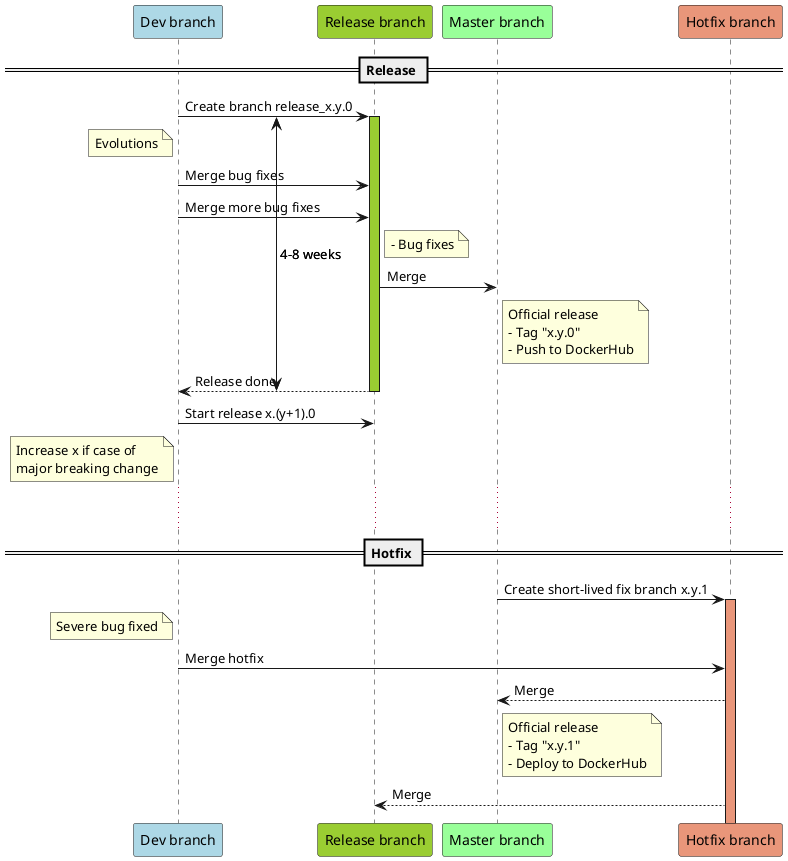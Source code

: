 @startuml
!pragma teoz true

== Release ==
participant "Dev branch" as devbranch order 10 #LightBlue
participant "Release branch" as rlsbranch order 20 #YellowGreen
participant "Master branch" as master order 30 #99FF99
participant "Hotfix branch" as hotbranch order 40 #DarkSalmon

{startrc} devbranch -> rlsbranch ++ #YellowGreen: Create branch release_x.y.0


note left of devbranch
  Evolutions
end note


rlsbranch <- devbranch: Merge bug fixes
rlsbranch <- devbranch: Merge more bug fixes


note right of rlsbranch
  - Bug fixes
end note


rlsbranch -> master: Merge
note right of master
    Official release
    - Tag "x.y.0"
    - Push to DockerHub
end note

{endrc} rlsbranch --> devbranch --: Release done

devbranch -> rlsbranch: Start release x.(y+1).0
note left of devbranch
  Increase x if case of
  major breaking change
end note


... ...
{startrc} <-> {endrc}: 4-8 weeks

== Hotfix ==

master -> hotbranch ++ #DarkSalmon: Create short-lived fix branch x.y.1

note left of devbranch
    Severe bug fixed
end note

hotbranch <- devbranch --: Merge hotfix
hotbranch --> master: Merge
note right of master
    Official release
    - Tag "x.y.1"
    - Deploy to DockerHub
end note
hotbranch --> rlsbranch: Merge

@enduml